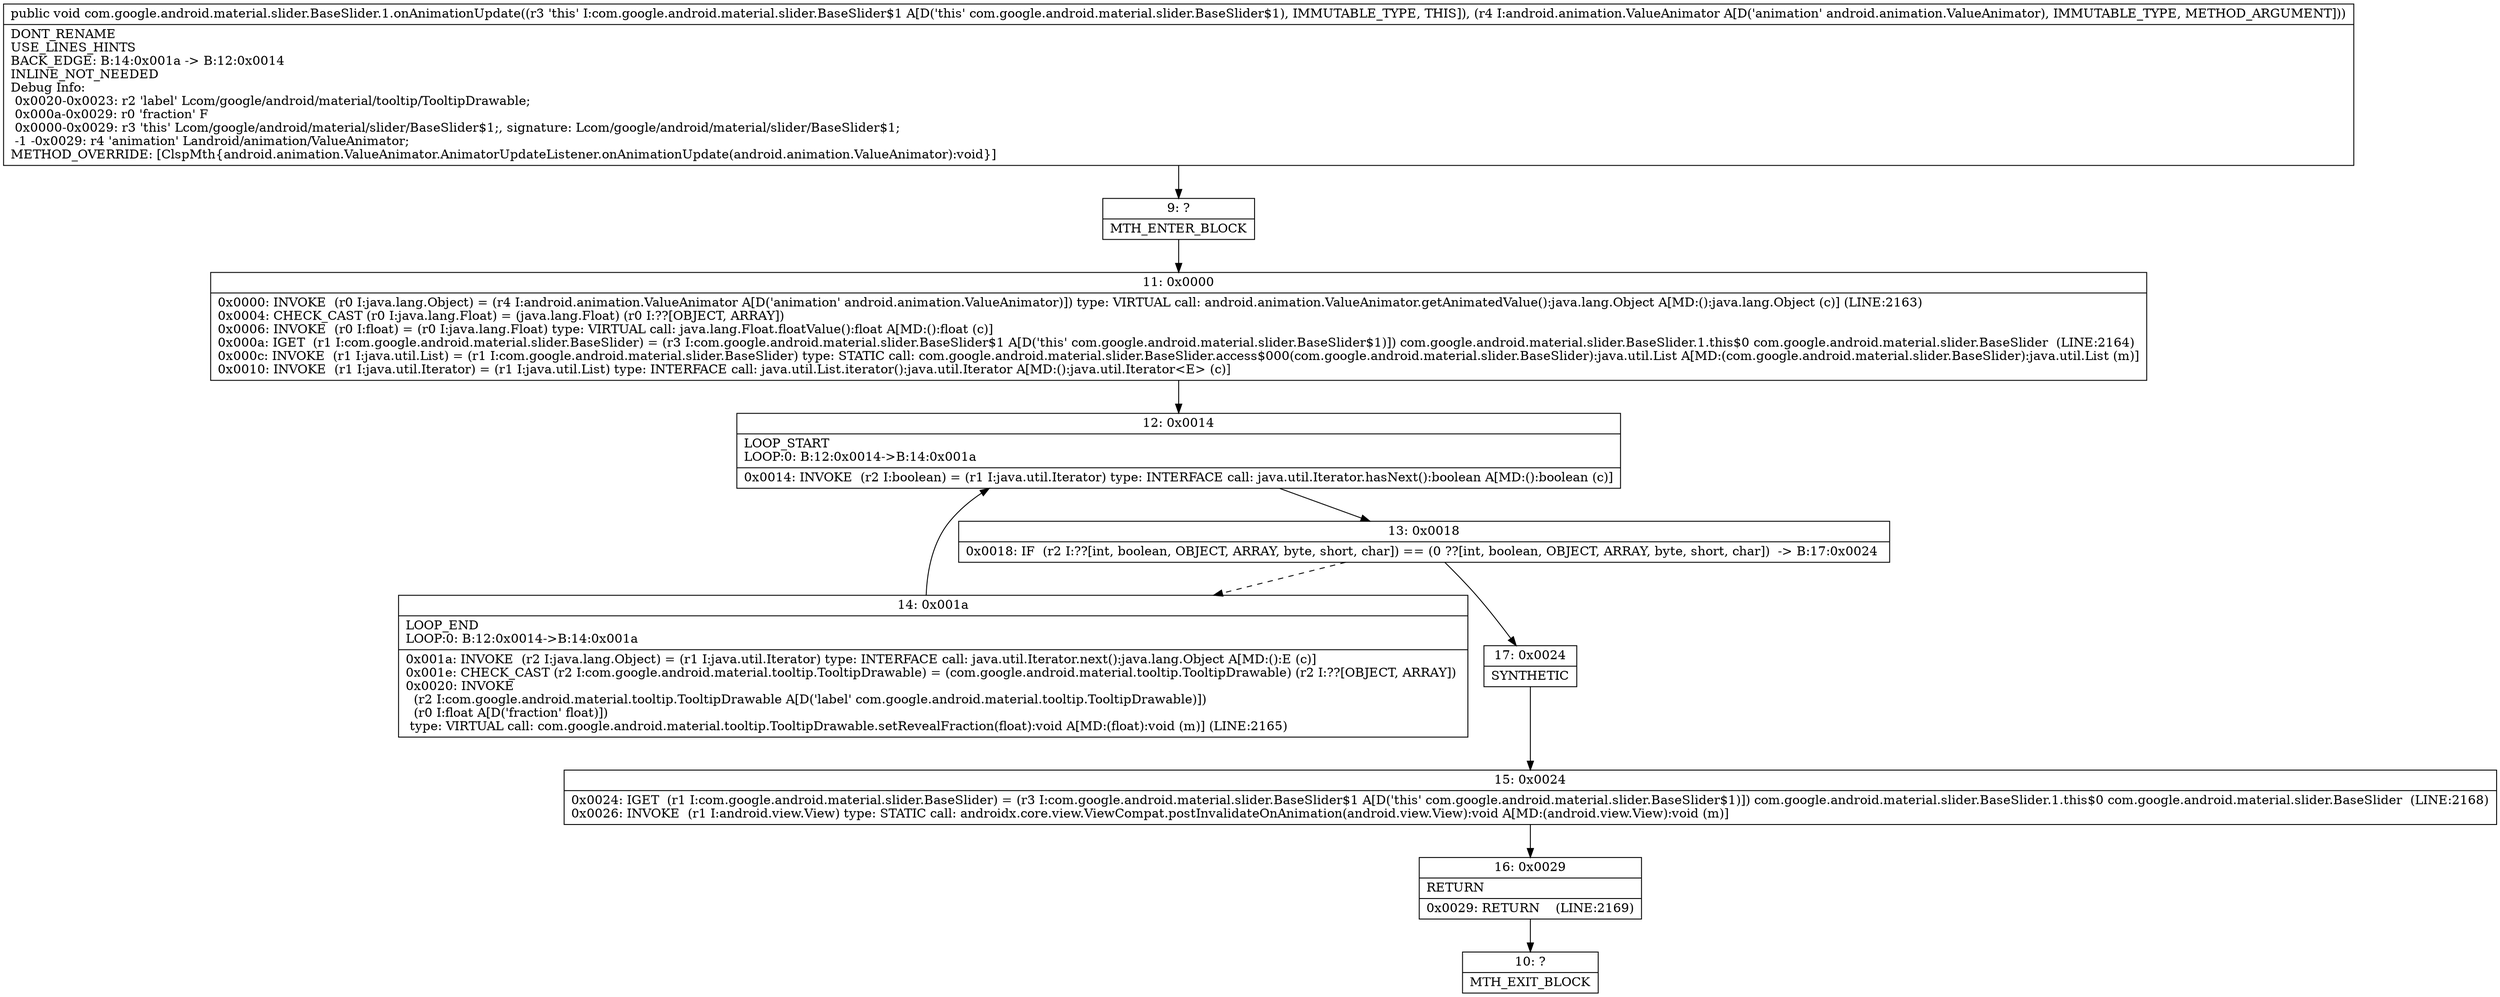 digraph "CFG forcom.google.android.material.slider.BaseSlider.1.onAnimationUpdate(Landroid\/animation\/ValueAnimator;)V" {
Node_9 [shape=record,label="{9\:\ ?|MTH_ENTER_BLOCK\l}"];
Node_11 [shape=record,label="{11\:\ 0x0000|0x0000: INVOKE  (r0 I:java.lang.Object) = (r4 I:android.animation.ValueAnimator A[D('animation' android.animation.ValueAnimator)]) type: VIRTUAL call: android.animation.ValueAnimator.getAnimatedValue():java.lang.Object A[MD:():java.lang.Object (c)] (LINE:2163)\l0x0004: CHECK_CAST (r0 I:java.lang.Float) = (java.lang.Float) (r0 I:??[OBJECT, ARRAY]) \l0x0006: INVOKE  (r0 I:float) = (r0 I:java.lang.Float) type: VIRTUAL call: java.lang.Float.floatValue():float A[MD:():float (c)]\l0x000a: IGET  (r1 I:com.google.android.material.slider.BaseSlider) = (r3 I:com.google.android.material.slider.BaseSlider$1 A[D('this' com.google.android.material.slider.BaseSlider$1)]) com.google.android.material.slider.BaseSlider.1.this$0 com.google.android.material.slider.BaseSlider  (LINE:2164)\l0x000c: INVOKE  (r1 I:java.util.List) = (r1 I:com.google.android.material.slider.BaseSlider) type: STATIC call: com.google.android.material.slider.BaseSlider.access$000(com.google.android.material.slider.BaseSlider):java.util.List A[MD:(com.google.android.material.slider.BaseSlider):java.util.List (m)]\l0x0010: INVOKE  (r1 I:java.util.Iterator) = (r1 I:java.util.List) type: INTERFACE call: java.util.List.iterator():java.util.Iterator A[MD:():java.util.Iterator\<E\> (c)]\l}"];
Node_12 [shape=record,label="{12\:\ 0x0014|LOOP_START\lLOOP:0: B:12:0x0014\-\>B:14:0x001a\l|0x0014: INVOKE  (r2 I:boolean) = (r1 I:java.util.Iterator) type: INTERFACE call: java.util.Iterator.hasNext():boolean A[MD:():boolean (c)]\l}"];
Node_13 [shape=record,label="{13\:\ 0x0018|0x0018: IF  (r2 I:??[int, boolean, OBJECT, ARRAY, byte, short, char]) == (0 ??[int, boolean, OBJECT, ARRAY, byte, short, char])  \-\> B:17:0x0024 \l}"];
Node_14 [shape=record,label="{14\:\ 0x001a|LOOP_END\lLOOP:0: B:12:0x0014\-\>B:14:0x001a\l|0x001a: INVOKE  (r2 I:java.lang.Object) = (r1 I:java.util.Iterator) type: INTERFACE call: java.util.Iterator.next():java.lang.Object A[MD:():E (c)]\l0x001e: CHECK_CAST (r2 I:com.google.android.material.tooltip.TooltipDrawable) = (com.google.android.material.tooltip.TooltipDrawable) (r2 I:??[OBJECT, ARRAY]) \l0x0020: INVOKE  \l  (r2 I:com.google.android.material.tooltip.TooltipDrawable A[D('label' com.google.android.material.tooltip.TooltipDrawable)])\l  (r0 I:float A[D('fraction' float)])\l type: VIRTUAL call: com.google.android.material.tooltip.TooltipDrawable.setRevealFraction(float):void A[MD:(float):void (m)] (LINE:2165)\l}"];
Node_17 [shape=record,label="{17\:\ 0x0024|SYNTHETIC\l}"];
Node_15 [shape=record,label="{15\:\ 0x0024|0x0024: IGET  (r1 I:com.google.android.material.slider.BaseSlider) = (r3 I:com.google.android.material.slider.BaseSlider$1 A[D('this' com.google.android.material.slider.BaseSlider$1)]) com.google.android.material.slider.BaseSlider.1.this$0 com.google.android.material.slider.BaseSlider  (LINE:2168)\l0x0026: INVOKE  (r1 I:android.view.View) type: STATIC call: androidx.core.view.ViewCompat.postInvalidateOnAnimation(android.view.View):void A[MD:(android.view.View):void (m)]\l}"];
Node_16 [shape=record,label="{16\:\ 0x0029|RETURN\l|0x0029: RETURN    (LINE:2169)\l}"];
Node_10 [shape=record,label="{10\:\ ?|MTH_EXIT_BLOCK\l}"];
MethodNode[shape=record,label="{public void com.google.android.material.slider.BaseSlider.1.onAnimationUpdate((r3 'this' I:com.google.android.material.slider.BaseSlider$1 A[D('this' com.google.android.material.slider.BaseSlider$1), IMMUTABLE_TYPE, THIS]), (r4 I:android.animation.ValueAnimator A[D('animation' android.animation.ValueAnimator), IMMUTABLE_TYPE, METHOD_ARGUMENT]))  | DONT_RENAME\lUSE_LINES_HINTS\lBACK_EDGE: B:14:0x001a \-\> B:12:0x0014\lINLINE_NOT_NEEDED\lDebug Info:\l  0x0020\-0x0023: r2 'label' Lcom\/google\/android\/material\/tooltip\/TooltipDrawable;\l  0x000a\-0x0029: r0 'fraction' F\l  0x0000\-0x0029: r3 'this' Lcom\/google\/android\/material\/slider\/BaseSlider$1;, signature: Lcom\/google\/android\/material\/slider\/BaseSlider$1;\l  \-1 \-0x0029: r4 'animation' Landroid\/animation\/ValueAnimator;\lMETHOD_OVERRIDE: [ClspMth\{android.animation.ValueAnimator.AnimatorUpdateListener.onAnimationUpdate(android.animation.ValueAnimator):void\}]\l}"];
MethodNode -> Node_9;Node_9 -> Node_11;
Node_11 -> Node_12;
Node_12 -> Node_13;
Node_13 -> Node_14[style=dashed];
Node_13 -> Node_17;
Node_14 -> Node_12;
Node_17 -> Node_15;
Node_15 -> Node_16;
Node_16 -> Node_10;
}

